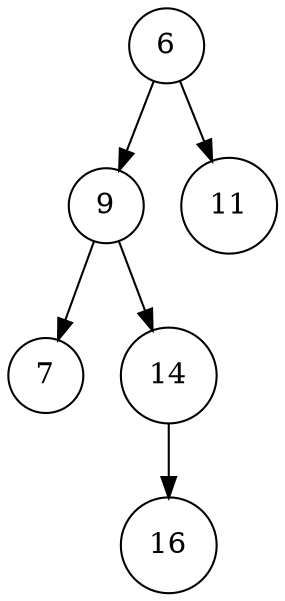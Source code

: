 digraph G{
	margin="0"
	node[shape=circle]
	t6[label="6"];
	t69[label="9"];
	t697[label="7"];
	t6914[label="14"];
	t691416[label="16"];
	t6914->t691416;
	{rank=same t697->t6914[style=invis]}
	t69->t697;
	t69->t6914;
	t611[label="11"];
	{rank=same t69->t611[style=invis]}
	t6->t69;
	t6->t611;
}